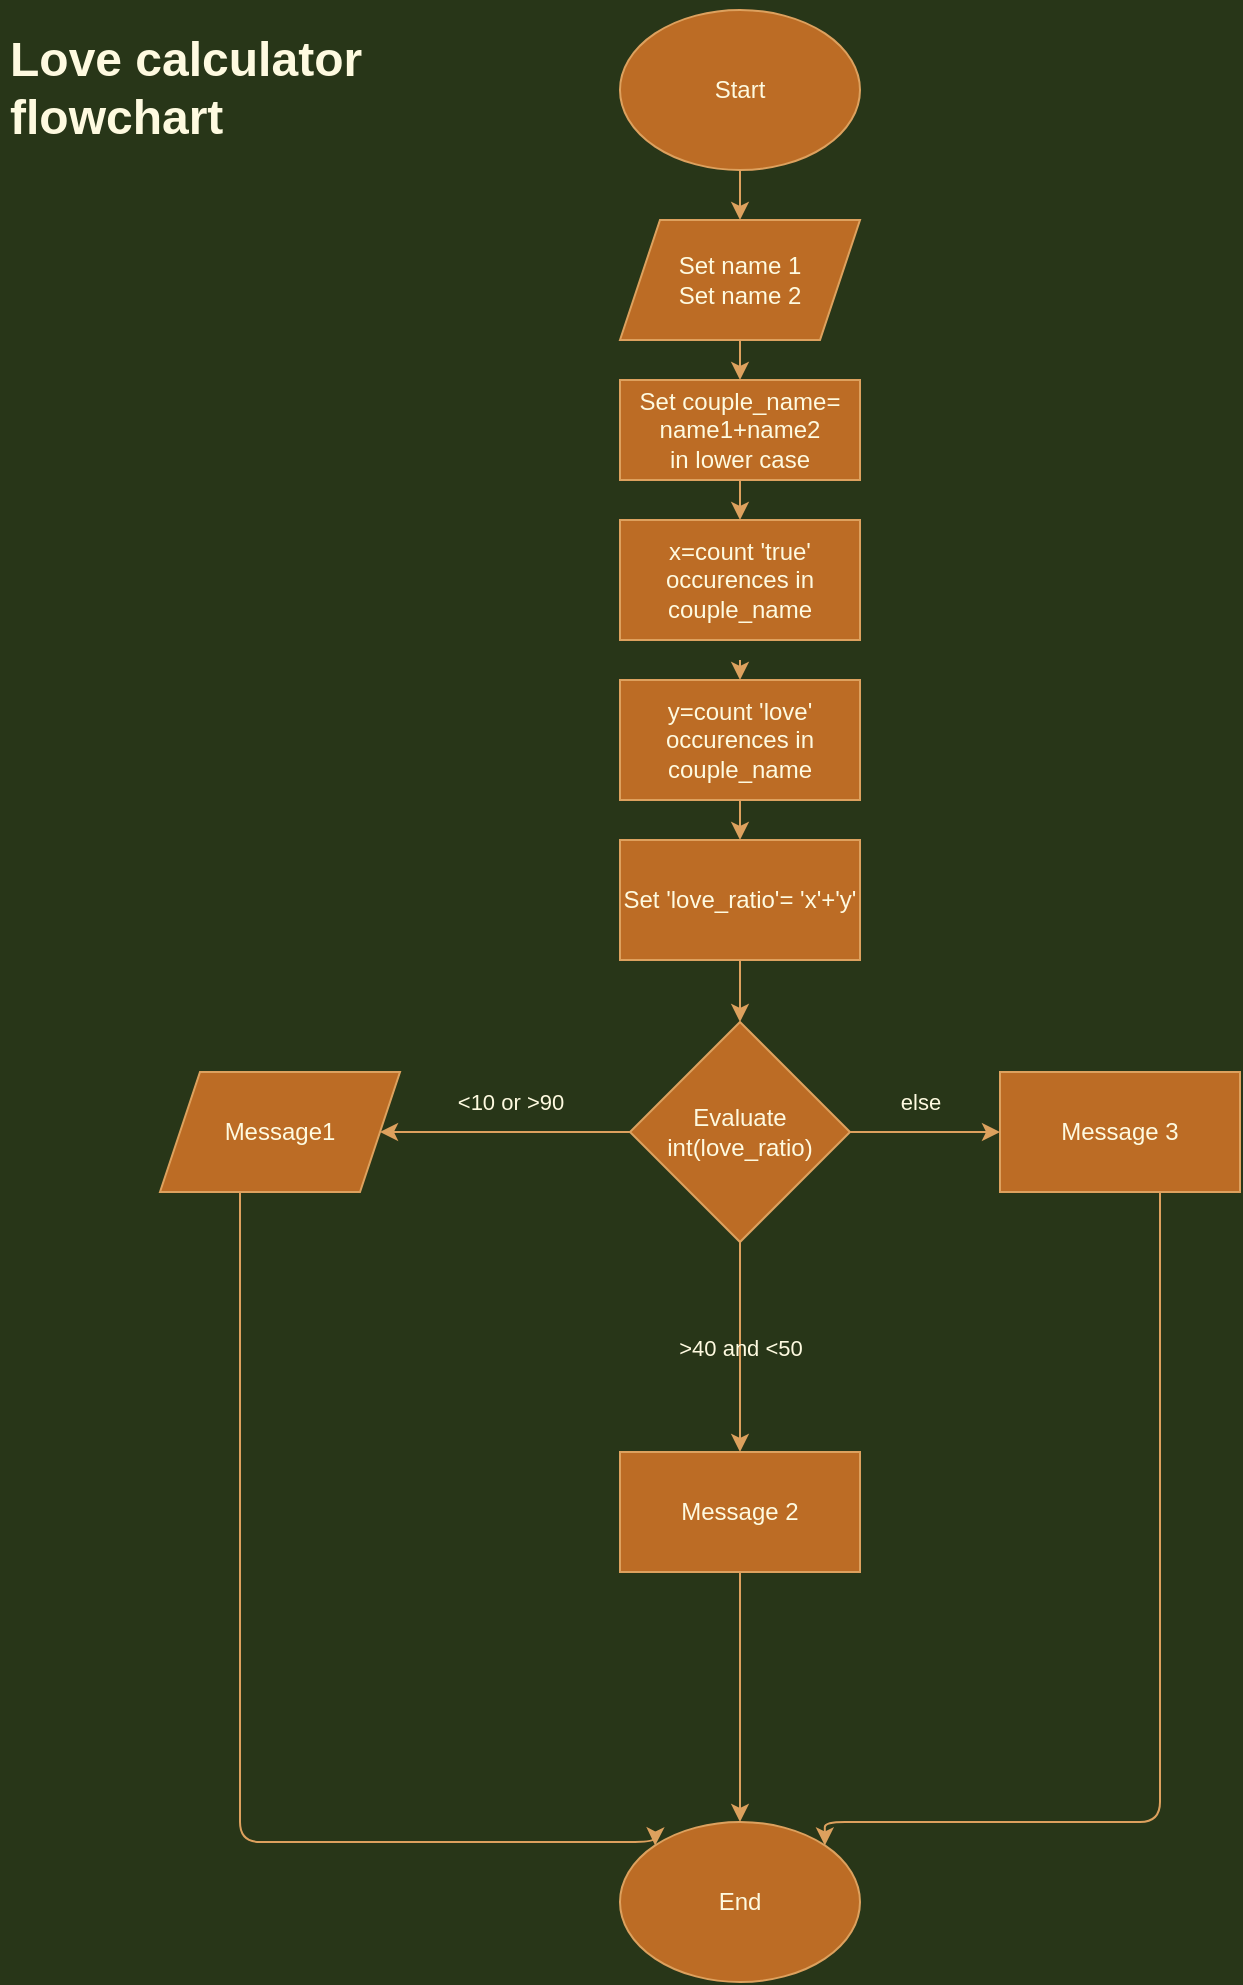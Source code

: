 <mxfile version="17.4.6" type="github">
  <diagram id="C5RBs43oDa-KdzZeNtuy" name="Page-1">
    <mxGraphModel dx="1929" dy="2253" grid="1" gridSize="10" guides="1" tooltips="1" connect="1" arrows="1" fold="1" page="1" pageScale="1" pageWidth="827" pageHeight="1169" background="#283618" math="0" shadow="0">
      <root>
        <mxCell id="WIyWlLk6GJQsqaUBKTNV-0" />
        <mxCell id="WIyWlLk6GJQsqaUBKTNV-1" parent="WIyWlLk6GJQsqaUBKTNV-0" />
        <mxCell id="7PwOX8QqQBkfpNBtA3QV-0" value="&lt;h1&gt;Love calculator flowchart&lt;/h1&gt;" style="text;html=1;strokeColor=none;fillColor=none;spacing=5;spacingTop=-20;whiteSpace=wrap;overflow=hidden;rounded=0;sketch=0;fontColor=#FEFAE0;" vertex="1" parent="WIyWlLk6GJQsqaUBKTNV-1">
          <mxGeometry x="10" y="-81" width="190" height="70" as="geometry" />
        </mxCell>
        <mxCell id="7PwOX8QqQBkfpNBtA3QV-3" value="" style="edgeStyle=orthogonalEdgeStyle;curved=0;rounded=1;sketch=0;orthogonalLoop=1;jettySize=auto;html=1;fontColor=#FEFAE0;strokeColor=#DDA15E;fillColor=#BC6C25;" edge="1" parent="WIyWlLk6GJQsqaUBKTNV-1" source="7PwOX8QqQBkfpNBtA3QV-1" target="7PwOX8QqQBkfpNBtA3QV-2">
          <mxGeometry relative="1" as="geometry" />
        </mxCell>
        <mxCell id="7PwOX8QqQBkfpNBtA3QV-1" value="Start" style="ellipse;whiteSpace=wrap;html=1;rounded=0;sketch=0;fontColor=#FEFAE0;strokeColor=#DDA15E;fillColor=#BC6C25;" vertex="1" parent="WIyWlLk6GJQsqaUBKTNV-1">
          <mxGeometry x="320" y="-86" width="120" height="80" as="geometry" />
        </mxCell>
        <mxCell id="7PwOX8QqQBkfpNBtA3QV-5" value="" style="edgeStyle=orthogonalEdgeStyle;curved=0;rounded=1;sketch=0;orthogonalLoop=1;jettySize=auto;html=1;fontColor=#FEFAE0;strokeColor=#DDA15E;fillColor=#BC6C25;" edge="1" parent="WIyWlLk6GJQsqaUBKTNV-1" source="7PwOX8QqQBkfpNBtA3QV-2" target="7PwOX8QqQBkfpNBtA3QV-4">
          <mxGeometry relative="1" as="geometry" />
        </mxCell>
        <mxCell id="7PwOX8QqQBkfpNBtA3QV-2" value="Set name 1&lt;br&gt;Set name 2" style="shape=parallelogram;perimeter=parallelogramPerimeter;whiteSpace=wrap;html=1;fixedSize=1;fillColor=#BC6C25;strokeColor=#DDA15E;fontColor=#FEFAE0;rounded=0;sketch=0;size=20;" vertex="1" parent="WIyWlLk6GJQsqaUBKTNV-1">
          <mxGeometry x="320" y="19" width="120" height="60" as="geometry" />
        </mxCell>
        <mxCell id="7PwOX8QqQBkfpNBtA3QV-7" value="" style="edgeStyle=orthogonalEdgeStyle;curved=0;rounded=1;sketch=0;orthogonalLoop=1;jettySize=auto;html=1;fontColor=#FEFAE0;strokeColor=#DDA15E;fillColor=#BC6C25;" edge="1" parent="WIyWlLk6GJQsqaUBKTNV-1" source="7PwOX8QqQBkfpNBtA3QV-4" target="7PwOX8QqQBkfpNBtA3QV-6">
          <mxGeometry relative="1" as="geometry" />
        </mxCell>
        <mxCell id="7PwOX8QqQBkfpNBtA3QV-4" value="Set couple_name= name1+name2&lt;br&gt;in lower case" style="whiteSpace=wrap;html=1;fillColor=#BC6C25;strokeColor=#DDA15E;fontColor=#FEFAE0;rounded=0;sketch=0;" vertex="1" parent="WIyWlLk6GJQsqaUBKTNV-1">
          <mxGeometry x="320" y="99" width="120" height="50" as="geometry" />
        </mxCell>
        <mxCell id="7PwOX8QqQBkfpNBtA3QV-6" value="x=count &#39;true&#39; occurences in couple_name" style="whiteSpace=wrap;html=1;fillColor=#BC6C25;strokeColor=#DDA15E;fontColor=#FEFAE0;rounded=0;sketch=0;" vertex="1" parent="WIyWlLk6GJQsqaUBKTNV-1">
          <mxGeometry x="320" y="169" width="120" height="60" as="geometry" />
        </mxCell>
        <mxCell id="7PwOX8QqQBkfpNBtA3QV-13" value="" style="edgeStyle=orthogonalEdgeStyle;curved=0;rounded=1;sketch=0;orthogonalLoop=1;jettySize=auto;html=1;fontColor=#FEFAE0;strokeColor=#DDA15E;fillColor=#BC6C25;" edge="1" parent="WIyWlLk6GJQsqaUBKTNV-1" source="7PwOX8QqQBkfpNBtA3QV-10" target="7PwOX8QqQBkfpNBtA3QV-12">
          <mxGeometry relative="1" as="geometry" />
        </mxCell>
        <mxCell id="7PwOX8QqQBkfpNBtA3QV-10" value="y=count &#39;love&#39; occurences in couple_name" style="whiteSpace=wrap;html=1;fillColor=#BC6C25;strokeColor=#DDA15E;fontColor=#FEFAE0;rounded=0;sketch=0;" vertex="1" parent="WIyWlLk6GJQsqaUBKTNV-1">
          <mxGeometry x="320" y="249" width="120" height="60" as="geometry" />
        </mxCell>
        <mxCell id="7PwOX8QqQBkfpNBtA3QV-11" value="" style="endArrow=classic;html=1;rounded=1;sketch=0;fontColor=#FEFAE0;strokeColor=#DDA15E;fillColor=#BC6C25;curved=0;entryX=0.5;entryY=0;entryDx=0;entryDy=0;" edge="1" parent="WIyWlLk6GJQsqaUBKTNV-1" target="7PwOX8QqQBkfpNBtA3QV-10">
          <mxGeometry width="50" height="50" relative="1" as="geometry">
            <mxPoint x="380" y="239" as="sourcePoint" />
            <mxPoint x="440" y="99" as="targetPoint" />
          </mxGeometry>
        </mxCell>
        <mxCell id="7PwOX8QqQBkfpNBtA3QV-15" value="" style="edgeStyle=orthogonalEdgeStyle;curved=0;rounded=1;sketch=0;orthogonalLoop=1;jettySize=auto;html=1;fontColor=#FEFAE0;strokeColor=#DDA15E;fillColor=#BC6C25;" edge="1" parent="WIyWlLk6GJQsqaUBKTNV-1" source="7PwOX8QqQBkfpNBtA3QV-12" target="7PwOX8QqQBkfpNBtA3QV-14">
          <mxGeometry relative="1" as="geometry" />
        </mxCell>
        <mxCell id="7PwOX8QqQBkfpNBtA3QV-12" value="Set &#39;love_ratio&#39;= &#39;x&#39;+&#39;y&#39;" style="whiteSpace=wrap;html=1;fillColor=#BC6C25;strokeColor=#DDA15E;fontColor=#FEFAE0;rounded=0;sketch=0;" vertex="1" parent="WIyWlLk6GJQsqaUBKTNV-1">
          <mxGeometry x="320" y="329" width="120" height="60" as="geometry" />
        </mxCell>
        <mxCell id="7PwOX8QqQBkfpNBtA3QV-17" value="&amp;lt;10 or &amp;gt;90" style="edgeStyle=orthogonalEdgeStyle;curved=0;rounded=1;sketch=0;orthogonalLoop=1;jettySize=auto;html=1;fontColor=#FEFAE0;strokeColor=#DDA15E;fillColor=#BC6C25;labelBackgroundColor=none;entryX=1;entryY=0.5;entryDx=0;entryDy=0;" edge="1" parent="WIyWlLk6GJQsqaUBKTNV-1" source="7PwOX8QqQBkfpNBtA3QV-14" target="7PwOX8QqQBkfpNBtA3QV-22">
          <mxGeometry x="-0.043" y="-15" relative="1" as="geometry">
            <mxPoint x="210" y="475" as="targetPoint" />
            <mxPoint as="offset" />
          </mxGeometry>
        </mxCell>
        <mxCell id="7PwOX8QqQBkfpNBtA3QV-19" value="else" style="edgeStyle=orthogonalEdgeStyle;curved=0;rounded=1;sketch=0;orthogonalLoop=1;jettySize=auto;html=1;fontColor=#FEFAE0;strokeColor=#DDA15E;fillColor=#BC6C25;labelBackgroundColor=none;" edge="1" parent="WIyWlLk6GJQsqaUBKTNV-1" source="7PwOX8QqQBkfpNBtA3QV-14" target="7PwOX8QqQBkfpNBtA3QV-18">
          <mxGeometry x="-0.067" y="15" relative="1" as="geometry">
            <mxPoint as="offset" />
          </mxGeometry>
        </mxCell>
        <mxCell id="7PwOX8QqQBkfpNBtA3QV-21" value="&amp;gt;40 and &amp;lt;50" style="edgeStyle=orthogonalEdgeStyle;curved=0;rounded=1;sketch=0;orthogonalLoop=1;jettySize=auto;html=1;fontColor=#FEFAE0;strokeColor=#DDA15E;fillColor=#BC6C25;labelBackgroundColor=none;" edge="1" parent="WIyWlLk6GJQsqaUBKTNV-1" source="7PwOX8QqQBkfpNBtA3QV-14" target="7PwOX8QqQBkfpNBtA3QV-20">
          <mxGeometry relative="1" as="geometry" />
        </mxCell>
        <mxCell id="7PwOX8QqQBkfpNBtA3QV-14" value="Evaluate&lt;br&gt;int(love_ratio)" style="rhombus;whiteSpace=wrap;html=1;fillColor=#BC6C25;strokeColor=#DDA15E;fontColor=#FEFAE0;rounded=0;sketch=0;" vertex="1" parent="WIyWlLk6GJQsqaUBKTNV-1">
          <mxGeometry x="325" y="420" width="110" height="110" as="geometry" />
        </mxCell>
        <mxCell id="7PwOX8QqQBkfpNBtA3QV-27" value="" style="edgeStyle=orthogonalEdgeStyle;curved=0;rounded=1;sketch=0;orthogonalLoop=1;jettySize=auto;html=1;labelBackgroundColor=none;fontColor=#FEFAE0;strokeColor=#DDA15E;fillColor=#BC6C25;entryX=1;entryY=0;entryDx=0;entryDy=0;" edge="1" parent="WIyWlLk6GJQsqaUBKTNV-1" source="7PwOX8QqQBkfpNBtA3QV-18" target="7PwOX8QqQBkfpNBtA3QV-23">
          <mxGeometry relative="1" as="geometry">
            <mxPoint x="570" y="820" as="targetPoint" />
            <Array as="points">
              <mxPoint x="590" y="820" />
              <mxPoint x="422" y="820" />
            </Array>
          </mxGeometry>
        </mxCell>
        <mxCell id="7PwOX8QqQBkfpNBtA3QV-18" value="Message 3" style="whiteSpace=wrap;html=1;fillColor=#BC6C25;strokeColor=#DDA15E;fontColor=#FEFAE0;rounded=0;sketch=0;" vertex="1" parent="WIyWlLk6GJQsqaUBKTNV-1">
          <mxGeometry x="510" y="445" width="120" height="60" as="geometry" />
        </mxCell>
        <mxCell id="7PwOX8QqQBkfpNBtA3QV-25" value="" style="edgeStyle=orthogonalEdgeStyle;curved=0;rounded=1;sketch=0;orthogonalLoop=1;jettySize=auto;html=1;labelBackgroundColor=none;fontColor=#FEFAE0;strokeColor=#DDA15E;fillColor=#BC6C25;entryX=0.5;entryY=0;entryDx=0;entryDy=0;" edge="1" parent="WIyWlLk6GJQsqaUBKTNV-1" source="7PwOX8QqQBkfpNBtA3QV-20" target="7PwOX8QqQBkfpNBtA3QV-23">
          <mxGeometry relative="1" as="geometry">
            <mxPoint x="380" y="820" as="targetPoint" />
          </mxGeometry>
        </mxCell>
        <mxCell id="7PwOX8QqQBkfpNBtA3QV-20" value="Message 2" style="whiteSpace=wrap;html=1;fillColor=#BC6C25;strokeColor=#DDA15E;fontColor=#FEFAE0;rounded=0;sketch=0;" vertex="1" parent="WIyWlLk6GJQsqaUBKTNV-1">
          <mxGeometry x="320" y="635" width="120" height="60" as="geometry" />
        </mxCell>
        <mxCell id="7PwOX8QqQBkfpNBtA3QV-29" value="" style="edgeStyle=orthogonalEdgeStyle;curved=0;rounded=1;sketch=0;orthogonalLoop=1;jettySize=auto;html=1;labelBackgroundColor=none;fontColor=#FEFAE0;strokeColor=#DDA15E;fillColor=#BC6C25;entryX=0;entryY=0;entryDx=0;entryDy=0;" edge="1" parent="WIyWlLk6GJQsqaUBKTNV-1" source="7PwOX8QqQBkfpNBtA3QV-22" target="7PwOX8QqQBkfpNBtA3QV-23">
          <mxGeometry relative="1" as="geometry">
            <mxPoint x="150" y="830" as="targetPoint" />
            <Array as="points">
              <mxPoint x="130" y="830" />
              <mxPoint x="338" y="830" />
            </Array>
          </mxGeometry>
        </mxCell>
        <mxCell id="7PwOX8QqQBkfpNBtA3QV-22" value="Message1" style="shape=parallelogram;perimeter=parallelogramPerimeter;whiteSpace=wrap;html=1;fixedSize=1;rounded=0;sketch=0;fontColor=#FEFAE0;strokeColor=#DDA15E;fillColor=#BC6C25;" vertex="1" parent="WIyWlLk6GJQsqaUBKTNV-1">
          <mxGeometry x="90" y="445" width="120" height="60" as="geometry" />
        </mxCell>
        <mxCell id="7PwOX8QqQBkfpNBtA3QV-23" value="End" style="ellipse;whiteSpace=wrap;html=1;rounded=0;sketch=0;fontColor=#FEFAE0;strokeColor=#DDA15E;fillColor=#BC6C25;" vertex="1" parent="WIyWlLk6GJQsqaUBKTNV-1">
          <mxGeometry x="320" y="820" width="120" height="80" as="geometry" />
        </mxCell>
      </root>
    </mxGraphModel>
  </diagram>
</mxfile>
